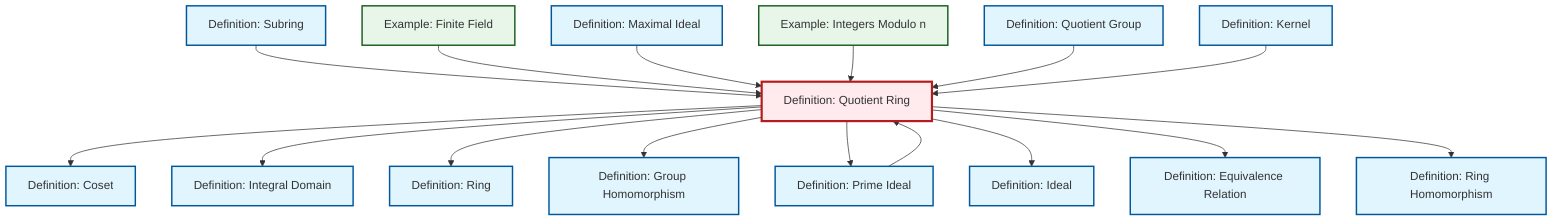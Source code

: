 graph TD
    classDef definition fill:#e1f5fe,stroke:#01579b,stroke-width:2px
    classDef theorem fill:#f3e5f5,stroke:#4a148c,stroke-width:2px
    classDef axiom fill:#fff3e0,stroke:#e65100,stroke-width:2px
    classDef example fill:#e8f5e9,stroke:#1b5e20,stroke-width:2px
    classDef current fill:#ffebee,stroke:#b71c1c,stroke-width:3px
    def-equivalence-relation["Definition: Equivalence Relation"]:::definition
    def-quotient-ring["Definition: Quotient Ring"]:::definition
    def-prime-ideal["Definition: Prime Ideal"]:::definition
    ex-finite-field["Example: Finite Field"]:::example
    def-kernel["Definition: Kernel"]:::definition
    ex-quotient-integers-mod-n["Example: Integers Modulo n"]:::example
    def-ring-homomorphism["Definition: Ring Homomorphism"]:::definition
    def-ideal["Definition: Ideal"]:::definition
    def-integral-domain["Definition: Integral Domain"]:::definition
    def-maximal-ideal["Definition: Maximal Ideal"]:::definition
    def-subring["Definition: Subring"]:::definition
    def-homomorphism["Definition: Group Homomorphism"]:::definition
    def-quotient-group["Definition: Quotient Group"]:::definition
    def-coset["Definition: Coset"]:::definition
    def-ring["Definition: Ring"]:::definition
    def-quotient-ring --> def-coset
    def-subring --> def-quotient-ring
    def-quotient-ring --> def-integral-domain
    def-quotient-ring --> def-ring
    ex-finite-field --> def-quotient-ring
    def-quotient-ring --> def-homomorphism
    def-quotient-ring --> def-prime-ideal
    def-maximal-ideal --> def-quotient-ring
    def-quotient-ring --> def-ideal
    def-quotient-ring --> def-equivalence-relation
    def-quotient-ring --> def-ring-homomorphism
    def-prime-ideal --> def-quotient-ring
    ex-quotient-integers-mod-n --> def-quotient-ring
    def-quotient-group --> def-quotient-ring
    def-kernel --> def-quotient-ring
    class def-quotient-ring current